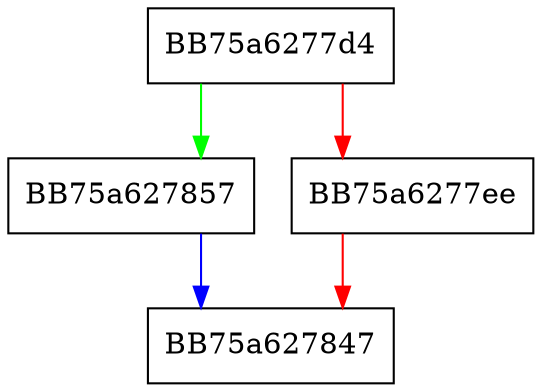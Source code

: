 digraph CreateSysIoContext {
  node [shape="box"];
  graph [splines=ortho];
  BB75a6277d4 -> BB75a627857 [color="green"];
  BB75a6277d4 -> BB75a6277ee [color="red"];
  BB75a6277ee -> BB75a627847 [color="red"];
  BB75a627857 -> BB75a627847 [color="blue"];
}